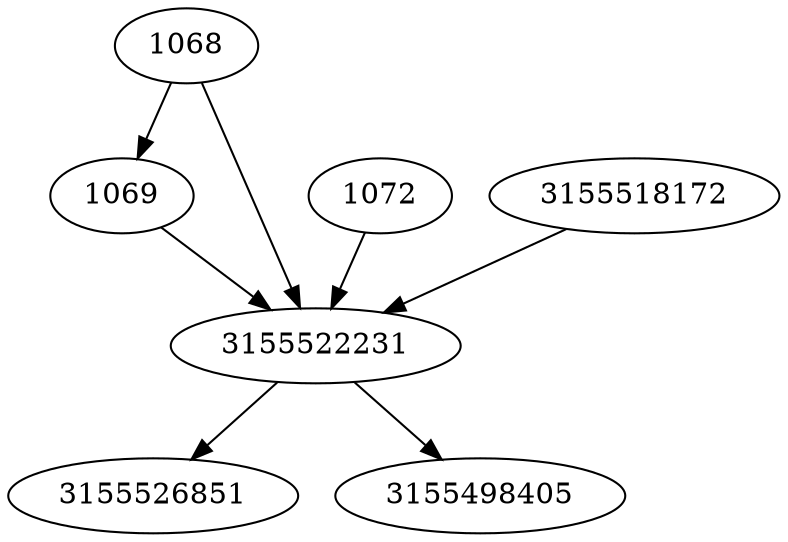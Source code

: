 strict digraph  {
3155526851;
3155498405;
1068;
1069;
1072;
3155522231;
3155518172;
1068 -> 1069;
1068 -> 3155522231;
1069 -> 3155522231;
1072 -> 3155522231;
3155522231 -> 3155526851;
3155522231 -> 3155498405;
3155518172 -> 3155522231;
}

